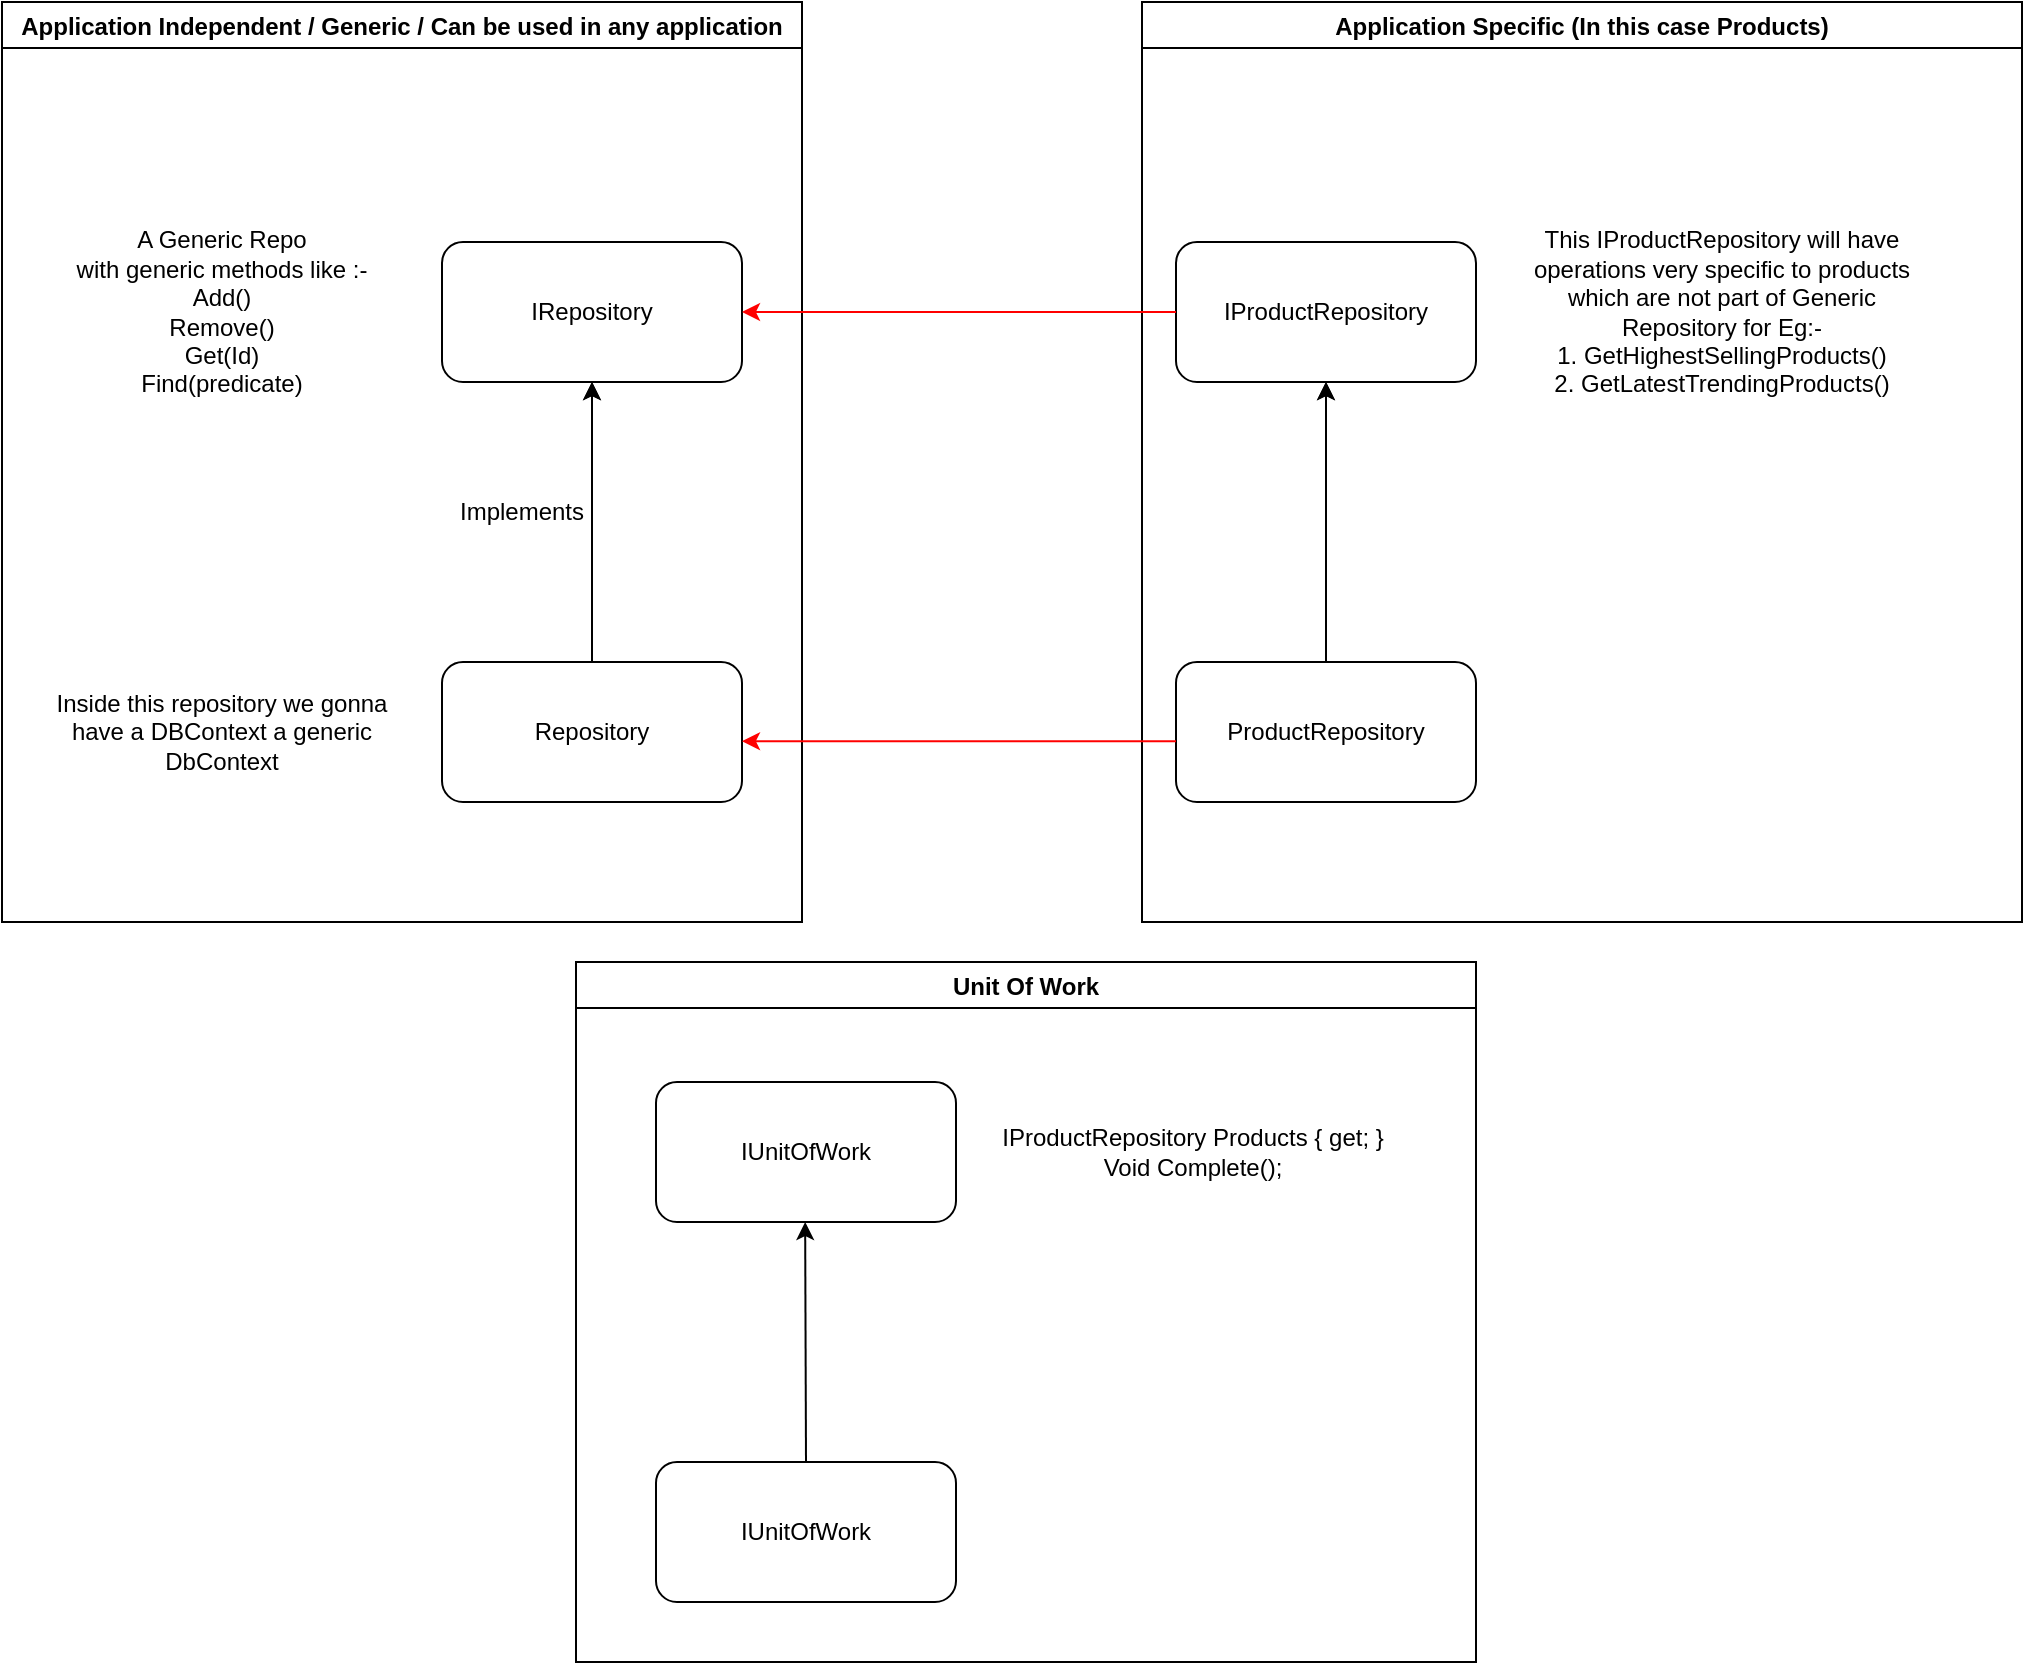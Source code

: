 <mxfile version="20.7.2" type="github">
  <diagram id="aZ2qmeFqI4qWOHrEQKQu" name="Page-1">
    <mxGraphModel dx="1195" dy="673" grid="1" gridSize="10" guides="1" tooltips="1" connect="1" arrows="1" fold="1" page="1" pageScale="1" pageWidth="1654" pageHeight="2336" math="0" shadow="0">
      <root>
        <mxCell id="0" />
        <mxCell id="1" parent="0" />
        <mxCell id="S13Po5fPJ17fwzC4wzrP-1" value="IRepository" style="rounded=1;whiteSpace=wrap;html=1;" vertex="1" parent="1">
          <mxGeometry x="310" y="190" width="150" height="70" as="geometry" />
        </mxCell>
        <mxCell id="S13Po5fPJ17fwzC4wzrP-6" value="Repository" style="rounded=1;whiteSpace=wrap;html=1;" vertex="1" parent="1">
          <mxGeometry x="310" y="400" width="150" height="70" as="geometry" />
        </mxCell>
        <mxCell id="S13Po5fPJ17fwzC4wzrP-7" value="" style="endArrow=classic;html=1;rounded=0;entryX=0.5;entryY=1;entryDx=0;entryDy=0;exitX=0.5;exitY=0;exitDx=0;exitDy=0;" edge="1" parent="1" source="S13Po5fPJ17fwzC4wzrP-6" target="S13Po5fPJ17fwzC4wzrP-1">
          <mxGeometry width="50" height="50" relative="1" as="geometry">
            <mxPoint x="380" y="400" as="sourcePoint" />
            <mxPoint x="430" y="350" as="targetPoint" />
          </mxGeometry>
        </mxCell>
        <mxCell id="S13Po5fPJ17fwzC4wzrP-8" value="" style="endArrow=classic;html=1;rounded=0;entryX=0.5;entryY=1;entryDx=0;entryDy=0;exitX=0.5;exitY=0;exitDx=0;exitDy=0;" edge="1" parent="1" source="S13Po5fPJ17fwzC4wzrP-6" target="S13Po5fPJ17fwzC4wzrP-1">
          <mxGeometry width="50" height="50" relative="1" as="geometry">
            <mxPoint x="380" y="400" as="sourcePoint" />
            <mxPoint x="430" y="350" as="targetPoint" />
          </mxGeometry>
        </mxCell>
        <mxCell id="S13Po5fPJ17fwzC4wzrP-9" value="Inside this repository we gonna have a DBContext a generic DbContext" style="text;html=1;strokeColor=none;fillColor=none;align=center;verticalAlign=middle;whiteSpace=wrap;rounded=0;" vertex="1" parent="1">
          <mxGeometry x="110" y="395" width="180" height="80" as="geometry" />
        </mxCell>
        <mxCell id="S13Po5fPJ17fwzC4wzrP-10" value="Implements" style="text;html=1;strokeColor=none;fillColor=none;align=center;verticalAlign=middle;whiteSpace=wrap;rounded=0;" vertex="1" parent="1">
          <mxGeometry x="310" y="300" width="80" height="50" as="geometry" />
        </mxCell>
        <mxCell id="S13Po5fPJ17fwzC4wzrP-12" value="Application Independent / Generic / Can be used in any application" style="swimlane;" vertex="1" parent="1">
          <mxGeometry x="90" y="70" width="400" height="460" as="geometry" />
        </mxCell>
        <mxCell id="S13Po5fPJ17fwzC4wzrP-11" value="&lt;span style=&quot;&quot;&gt;A Generic Repo&lt;/span&gt;&lt;br style=&quot;&quot;&gt;&lt;span style=&quot;&quot;&gt;with generic methods like :-&lt;/span&gt;&lt;br style=&quot;&quot;&gt;&lt;span style=&quot;&quot;&gt;Add()&lt;/span&gt;&lt;br style=&quot;&quot;&gt;&lt;span style=&quot;&quot;&gt;Remove()&lt;/span&gt;&lt;br style=&quot;&quot;&gt;&lt;span style=&quot;&quot;&gt;Get(Id)&lt;/span&gt;&lt;br style=&quot;&quot;&gt;&lt;span style=&quot;&quot;&gt;Find(predicate)&lt;/span&gt;" style="text;html=1;strokeColor=none;fillColor=none;align=center;verticalAlign=middle;whiteSpace=wrap;rounded=0;" vertex="1" parent="S13Po5fPJ17fwzC4wzrP-12">
          <mxGeometry x="20" y="115" width="180" height="80" as="geometry" />
        </mxCell>
        <mxCell id="S13Po5fPJ17fwzC4wzrP-22" value="Application Specific (In this case Products)" style="swimlane;" vertex="1" parent="1">
          <mxGeometry x="660" y="70" width="440" height="460" as="geometry" />
        </mxCell>
        <mxCell id="S13Po5fPJ17fwzC4wzrP-21" value="This IProductRepository will have operations very specific to products which are not part of Generic Repository for Eg:-&lt;br&gt;1. GetHighestSellingProducts()&lt;br&gt;2. GetLatestTrendingProducts()" style="text;html=1;strokeColor=none;fillColor=none;align=center;verticalAlign=middle;whiteSpace=wrap;rounded=0;" vertex="1" parent="S13Po5fPJ17fwzC4wzrP-22">
          <mxGeometry x="190" y="100" width="200" height="110" as="geometry" />
        </mxCell>
        <mxCell id="S13Po5fPJ17fwzC4wzrP-14" value="IProductRepository" style="rounded=1;whiteSpace=wrap;html=1;" vertex="1" parent="S13Po5fPJ17fwzC4wzrP-22">
          <mxGeometry x="17" y="120" width="150" height="70" as="geometry" />
        </mxCell>
        <mxCell id="S13Po5fPJ17fwzC4wzrP-16" value="ProductRepository" style="rounded=1;whiteSpace=wrap;html=1;" vertex="1" parent="S13Po5fPJ17fwzC4wzrP-22">
          <mxGeometry x="17" y="330" width="150" height="70" as="geometry" />
        </mxCell>
        <mxCell id="S13Po5fPJ17fwzC4wzrP-17" value="" style="endArrow=classic;html=1;rounded=0;entryX=0.5;entryY=1;entryDx=0;entryDy=0;exitX=0.5;exitY=0;exitDx=0;exitDy=0;" edge="1" parent="S13Po5fPJ17fwzC4wzrP-22" source="S13Po5fPJ17fwzC4wzrP-16" target="S13Po5fPJ17fwzC4wzrP-14">
          <mxGeometry width="50" height="50" relative="1" as="geometry">
            <mxPoint x="290" y="330" as="sourcePoint" />
            <mxPoint x="340" y="280" as="targetPoint" />
          </mxGeometry>
        </mxCell>
        <mxCell id="S13Po5fPJ17fwzC4wzrP-18" value="" style="endArrow=classic;html=1;rounded=0;entryX=0.5;entryY=1;entryDx=0;entryDy=0;exitX=0.5;exitY=0;exitDx=0;exitDy=0;" edge="1" parent="S13Po5fPJ17fwzC4wzrP-22" source="S13Po5fPJ17fwzC4wzrP-16" target="S13Po5fPJ17fwzC4wzrP-14">
          <mxGeometry width="50" height="50" relative="1" as="geometry">
            <mxPoint x="290" y="330" as="sourcePoint" />
            <mxPoint x="340" y="280" as="targetPoint" />
          </mxGeometry>
        </mxCell>
        <mxCell id="S13Po5fPJ17fwzC4wzrP-23" value="" style="endArrow=classic;html=1;rounded=0;exitX=0;exitY=0.5;exitDx=0;exitDy=0;entryX=1;entryY=0.5;entryDx=0;entryDy=0;fillColor=#f8cecc;strokeColor=#FF0000;" edge="1" parent="1" source="S13Po5fPJ17fwzC4wzrP-14" target="S13Po5fPJ17fwzC4wzrP-1">
          <mxGeometry width="50" height="50" relative="1" as="geometry">
            <mxPoint x="550" y="260" as="sourcePoint" />
            <mxPoint x="600" y="210" as="targetPoint" />
          </mxGeometry>
        </mxCell>
        <mxCell id="S13Po5fPJ17fwzC4wzrP-24" value="" style="endArrow=classic;html=1;rounded=0;exitX=0;exitY=0.5;exitDx=0;exitDy=0;entryX=1;entryY=0.5;entryDx=0;entryDy=0;fillColor=#f8cecc;strokeColor=#FF0000;" edge="1" parent="1">
          <mxGeometry width="50" height="50" relative="1" as="geometry">
            <mxPoint x="677.0" y="439.58" as="sourcePoint" />
            <mxPoint x="460" y="439.58" as="targetPoint" />
          </mxGeometry>
        </mxCell>
        <mxCell id="S13Po5fPJ17fwzC4wzrP-25" value="Unit Of Work" style="swimlane;" vertex="1" parent="1">
          <mxGeometry x="377" y="550" width="450" height="350" as="geometry" />
        </mxCell>
        <mxCell id="S13Po5fPJ17fwzC4wzrP-27" value="IUnitOfWork" style="rounded=1;whiteSpace=wrap;html=1;" vertex="1" parent="S13Po5fPJ17fwzC4wzrP-25">
          <mxGeometry x="40" y="60" width="150" height="70" as="geometry" />
        </mxCell>
        <mxCell id="S13Po5fPJ17fwzC4wzrP-28" value="IUnitOfWork" style="rounded=1;whiteSpace=wrap;html=1;" vertex="1" parent="S13Po5fPJ17fwzC4wzrP-25">
          <mxGeometry x="40" y="250" width="150" height="70" as="geometry" />
        </mxCell>
        <mxCell id="S13Po5fPJ17fwzC4wzrP-29" value="" style="endArrow=classic;html=1;rounded=0;entryX=0.5;entryY=1;entryDx=0;entryDy=0;exitX=0.5;exitY=0;exitDx=0;exitDy=0;" edge="1" parent="S13Po5fPJ17fwzC4wzrP-25" source="S13Po5fPJ17fwzC4wzrP-28">
          <mxGeometry width="50" height="50" relative="1" as="geometry">
            <mxPoint x="115" y="240" as="sourcePoint" />
            <mxPoint x="114.58" y="130" as="targetPoint" />
          </mxGeometry>
        </mxCell>
        <mxCell id="S13Po5fPJ17fwzC4wzrP-30" value="IProductRepository Products { get; }&lt;br&gt;Void Complete();" style="text;html=1;strokeColor=none;fillColor=none;align=center;verticalAlign=middle;whiteSpace=wrap;rounded=0;" vertex="1" parent="S13Po5fPJ17fwzC4wzrP-25">
          <mxGeometry x="197" y="55" width="223" height="80" as="geometry" />
        </mxCell>
      </root>
    </mxGraphModel>
  </diagram>
</mxfile>
